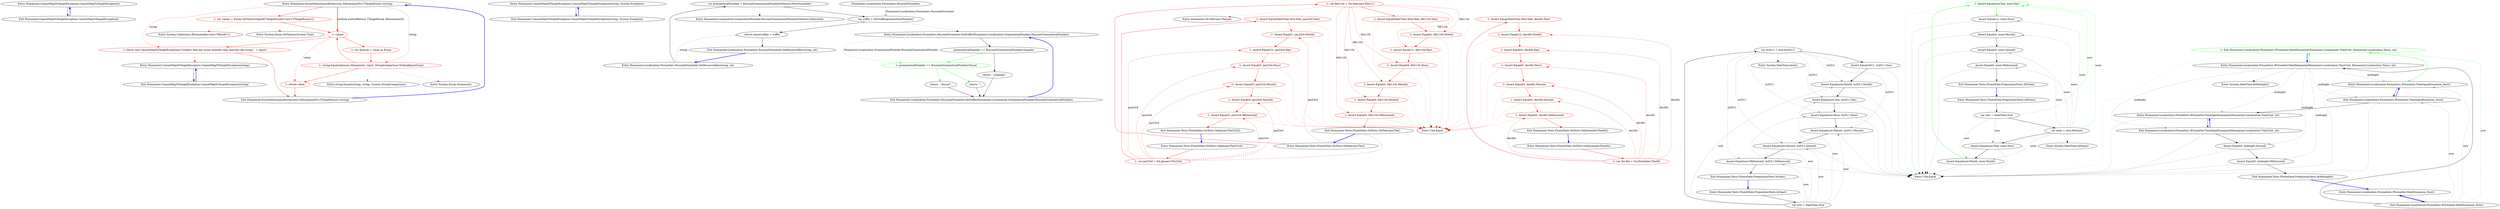 digraph  {
m0_13 [cluster="Humanizer.CannotMapToTargetException.CannotMapToTargetException()", file="EnumDehumanizeExtensions.cs", label="Entry Humanizer.CannotMapToTargetException.CannotMapToTargetException()", span="36-36"];
m0_14 [cluster="Humanizer.CannotMapToTargetException.CannotMapToTargetException()", file="EnumDehumanizeExtensions.cs", label="Exit Humanizer.CannotMapToTargetException.CannotMapToTargetException()", span="36-36"];
m0_0 [cluster="Humanizer.EnumDehumanizeExtensions.DehumanizeTo<TTargetEnum>(string)", file="EnumDehumanizeExtensions.cs", label="Entry Humanizer.EnumDehumanizeExtensions.DehumanizeTo<TTargetEnum>(string)", span="15-15"];
m0_1 [cluster="Humanizer.EnumDehumanizeExtensions.DehumanizeTo<TTargetEnum>(string)", color=red, community=0, file="EnumDehumanizeExtensions.cs", label="-1: var values = Enum.GetValues(typeof(TTargetEnum)).Cast<TTargetEnum>()", span="18-18"];
m0_4 [cluster="Humanizer.EnumDehumanizeExtensions.DehumanizeTo<TTargetEnum>(string)", color=red, community=0, file="EnumDehumanizeExtensions.cs", label="-1: string.Equals(@enum.Humanize(), input, StringComparison.OrdinalIgnoreCase)", span="23-23"];
m0_6 [cluster="Humanizer.EnumDehumanizeExtensions.DehumanizeTo<TTargetEnum>(string)", color=red, community=0, file="EnumDehumanizeExtensions.cs", label="-1: throw new CannotMapToTargetException(''Couldn't find any enum member that matches the string '' + input);", span="27-27"];
m0_2 [cluster="Humanizer.EnumDehumanizeExtensions.DehumanizeTo<TTargetEnum>(string)", color=red, community=0, file="EnumDehumanizeExtensions.cs", label="-1: values", span="20-20"];
m0_3 [cluster="Humanizer.EnumDehumanizeExtensions.DehumanizeTo<TTargetEnum>(string)", color=red, community=0, file="EnumDehumanizeExtensions.cs", label="-1: var @enum = value as Enum", span="22-22"];
m0_5 [cluster="Humanizer.EnumDehumanizeExtensions.DehumanizeTo<TTargetEnum>(string)", color=red, community=0, file="EnumDehumanizeExtensions.cs", label="-1: return value;", span="24-24"];
m0_7 [cluster="Humanizer.EnumDehumanizeExtensions.DehumanizeTo<TTargetEnum>(string)", file="EnumDehumanizeExtensions.cs", label="Exit Humanizer.EnumDehumanizeExtensions.DehumanizeTo<TTargetEnum>(string)", span="15-15"];
m0_16 [cluster="Humanizer.CannotMapToTargetException.CannotMapToTargetException(string, System.Exception)", file="EnumDehumanizeExtensions.cs", label="Entry Humanizer.CannotMapToTargetException.CannotMapToTargetException(string, System.Exception)", span="45-45"];
m0_17 [cluster="Humanizer.CannotMapToTargetException.CannotMapToTargetException(string, System.Exception)", file="EnumDehumanizeExtensions.cs", label="Exit Humanizer.CannotMapToTargetException.CannotMapToTargetException(string, System.Exception)", span="45-45"];
m0_8 [cluster="System.Enum.GetValues(System.Type)", file="EnumDehumanizeExtensions.cs", label="Entry System.Enum.GetValues(System.Type)", span="0-0"];
m0_9 [cluster="System.Collections.IEnumerable.Cast<TResult>()", file="EnumDehumanizeExtensions.cs", label="Entry System.Collections.IEnumerable.Cast<TResult>()", span="0-0"];
m0_10 [cluster="System.Enum.Humanize()", file="EnumDehumanizeExtensions.cs", label="Entry System.Enum.Humanize()", span="15-15"];
m0_12 [cluster="Humanizer.CannotMapToTargetException.CannotMapToTargetException(string)", file="EnumDehumanizeExtensions.cs", label="Entry Humanizer.CannotMapToTargetException.CannotMapToTargetException(string)", span="40-40"];
m0_15 [cluster="Humanizer.CannotMapToTargetException.CannotMapToTargetException(string)", file="EnumDehumanizeExtensions.cs", label="Exit Humanizer.CannotMapToTargetException.CannotMapToTargetException(string)", span="40-40"];
m0_11 [cluster="string.Equals(string, string, System.StringComparison)", file="EnumDehumanizeExtensions.cs", label="Entry string.Equals(string, string, System.StringComparison)", span="0-0"];
m1_7 [cluster="Humanizer.Localisation.GrammaticalNumber.RussianGrammaticalNumberDetector.Detect(int)", file="InTests.cs", label="Entry Humanizer.Localisation.GrammaticalNumber.RussianGrammaticalNumberDetector.Detect(int)", span="4-4"];
m1_2 [cluster="Humanizer.Localisation.Formatters.RussianFormatter.GetResourceKey(string, int)", file="InTests.cs", label="Entry Humanizer.Localisation.Formatters.RussianFormatter.GetResourceKey(string, int)", span="11-11"];
m1_4 [cluster="Humanizer.Localisation.Formatters.RussianFormatter.GetResourceKey(string, int)", file="InTests.cs", label="var suffix = GetSuffix(grammaticalNumber)", span="14-14"];
m1_3 [cluster="Humanizer.Localisation.Formatters.RussianFormatter.GetResourceKey(string, int)", file="InTests.cs", label="var grammaticalNumber = RussianGrammaticalNumberDetector.Detect(number)", span="13-13"];
m1_5 [cluster="Humanizer.Localisation.Formatters.RussianFormatter.GetResourceKey(string, int)", file="InTests.cs", label="return resourceKey + suffix;", span="15-15"];
m1_6 [cluster="Humanizer.Localisation.Formatters.RussianFormatter.GetResourceKey(string, int)", file="InTests.cs", label="Exit Humanizer.Localisation.Formatters.RussianFormatter.GetResourceKey(string, int)", span="11-11"];
m1_8 [cluster="Humanizer.Localisation.Formatters.RussianFormatter.GetSuffix(Humanizer.Localisation.GrammaticalNumber.RussianGrammaticalNumber)", file="InTests.cs", label="Entry Humanizer.Localisation.Formatters.RussianFormatter.GetSuffix(Humanizer.Localisation.GrammaticalNumber.RussianGrammaticalNumber)", span="18-18"];
m1_11 [cluster="Humanizer.Localisation.Formatters.RussianFormatter.GetSuffix(Humanizer.Localisation.GrammaticalNumber.RussianGrammaticalNumber)", color=green, community=0, file="InTests.cs", label="-1: grammaticalNumber == RussianGrammaticalNumber.Paucal", span="22-22"];
m1_9 [cluster="Humanizer.Localisation.Formatters.RussianFormatter.GetSuffix(Humanizer.Localisation.GrammaticalNumber.RussianGrammaticalNumber)", file="InTests.cs", label="grammaticalNumber == RussianGrammaticalNumber.Singular", span="20-20"];
m1_12 [cluster="Humanizer.Localisation.Formatters.RussianFormatter.GetSuffix(Humanizer.Localisation.GrammaticalNumber.RussianGrammaticalNumber)", file="InTests.cs", label="return ''_Paucal'';", span="23-23"];
m1_13 [cluster="Humanizer.Localisation.Formatters.RussianFormatter.GetSuffix(Humanizer.Localisation.GrammaticalNumber.RussianGrammaticalNumber)", file="InTests.cs", label="return '''';", span="24-24"];
m1_10 [cluster="Humanizer.Localisation.Formatters.RussianFormatter.GetSuffix(Humanizer.Localisation.GrammaticalNumber.RussianGrammaticalNumber)", file="InTests.cs", label="return ''_Singular'';", span="21-21"];
m1_14 [cluster="Humanizer.Localisation.Formatters.RussianFormatter.GetSuffix(Humanizer.Localisation.GrammaticalNumber.RussianGrammaticalNumber)", file="InTests.cs", label="Exit Humanizer.Localisation.Formatters.RussianFormatter.GetSuffix(Humanizer.Localisation.GrammaticalNumber.RussianGrammaticalNumber)", span="18-18"];
m1_15 [file="InTests.cs", label="Humanizer.Localisation.Formatters.RussianFormatter", span=""];
m4_31 [cluster="Humanizer.On.February.The(int)", file="OnTests.cs", label="Entry Humanizer.On.February.The(int)", span="280-280"];
m4_10 [cluster="Unk.Equal", file="OnTests.cs", label="Entry Unk.Equal", span=""];
m4_0 [cluster="Humanizer.Tests.FluentDate.OnTests.OnJanuaryThe23rd()", file="OnTests.cs", label="Entry Humanizer.Tests.FluentDate.OnTests.OnJanuaryThe23rd()", span="8-8"];
m4_1 [cluster="Humanizer.Tests.FluentDate.OnTests.OnJanuaryThe23rd()", color=red, community=0, file="OnTests.cs", label="-1: var jan23rd = On.January.The23rd", span="10-10"];
m4_2 [cluster="Humanizer.Tests.FluentDate.OnTests.OnJanuaryThe23rd()", color=red, community=0, file="OnTests.cs", label="-1: Assert.Equal(DateTime.Now.Year, jan23rd.Year)", span="11-11"];
m4_3 [cluster="Humanizer.Tests.FluentDate.OnTests.OnJanuaryThe23rd()", color=red, community=0, file="OnTests.cs", label="-1: Assert.Equal(1, jan23rd.Month)", span="12-12"];
m4_4 [cluster="Humanizer.Tests.FluentDate.OnTests.OnJanuaryThe23rd()", color=red, community=0, file="OnTests.cs", label="-1: Assert.Equal(23, jan23rd.Day)", span="13-13"];
m4_5 [cluster="Humanizer.Tests.FluentDate.OnTests.OnJanuaryThe23rd()", color=red, community=0, file="OnTests.cs", label="-1: Assert.Equal(0, jan23rd.Hour)", span="14-14"];
m4_6 [cluster="Humanizer.Tests.FluentDate.OnTests.OnJanuaryThe23rd()", color=red, community=0, file="OnTests.cs", label="-1: Assert.Equal(0, jan23rd.Minute)", span="15-15"];
m4_7 [cluster="Humanizer.Tests.FluentDate.OnTests.OnJanuaryThe23rd()", color=red, community=0, file="OnTests.cs", label="-1: Assert.Equal(0, jan23rd.Second)", span="16-16"];
m4_8 [cluster="Humanizer.Tests.FluentDate.OnTests.OnJanuaryThe23rd()", color=red, community=0, file="OnTests.cs", label="-1: Assert.Equal(0, jan23rd.Millisecond)", span="17-17"];
m4_9 [cluster="Humanizer.Tests.FluentDate.OnTests.OnJanuaryThe23rd()", file="OnTests.cs", label="Exit Humanizer.Tests.FluentDate.OnTests.OnJanuaryThe23rd()", span="8-8"];
m4_11 [cluster="Humanizer.Tests.FluentDate.OnTests.OnDecemberThe4th()", file="OnTests.cs", label="Entry Humanizer.Tests.FluentDate.OnTests.OnDecemberThe4th()", span="21-21"];
m4_12 [cluster="Humanizer.Tests.FluentDate.OnTests.OnDecemberThe4th()", color=red, community=0, file="OnTests.cs", label="-1: var dec4th = On.December.The4th", span="23-23"];
m4_13 [cluster="Humanizer.Tests.FluentDate.OnTests.OnDecemberThe4th()", color=red, community=0, file="OnTests.cs", label="-1: Assert.Equal(DateTime.Now.Year, dec4th.Year)", span="24-24"];
m4_14 [cluster="Humanizer.Tests.FluentDate.OnTests.OnDecemberThe4th()", color=red, community=0, file="OnTests.cs", label="-1: Assert.Equal(12, dec4th.Month)", span="25-25"];
m4_15 [cluster="Humanizer.Tests.FluentDate.OnTests.OnDecemberThe4th()", color=red, community=0, file="OnTests.cs", label="-1: Assert.Equal(4, dec4th.Day)", span="26-26"];
m4_16 [cluster="Humanizer.Tests.FluentDate.OnTests.OnDecemberThe4th()", color=red, community=0, file="OnTests.cs", label="-1: Assert.Equal(0, dec4th.Hour)", span="27-27"];
m4_17 [cluster="Humanizer.Tests.FluentDate.OnTests.OnDecemberThe4th()", color=red, community=0, file="OnTests.cs", label="-1: Assert.Equal(0, dec4th.Minute)", span="28-28"];
m4_18 [cluster="Humanizer.Tests.FluentDate.OnTests.OnDecemberThe4th()", color=red, community=0, file="OnTests.cs", label="-1: Assert.Equal(0, dec4th.Second)", span="29-29"];
m4_19 [cluster="Humanizer.Tests.FluentDate.OnTests.OnDecemberThe4th()", color=red, community=0, file="OnTests.cs", label="-1: Assert.Equal(0, dec4th.Millisecond)", span="30-30"];
m4_20 [cluster="Humanizer.Tests.FluentDate.OnTests.OnDecemberThe4th()", file="OnTests.cs", label="Exit Humanizer.Tests.FluentDate.OnTests.OnDecemberThe4th()", span="21-21"];
m4_21 [cluster="Humanizer.Tests.FluentDate.OnTests.OnFebruaryThe()", file="OnTests.cs", label="Entry Humanizer.Tests.FluentDate.OnTests.OnFebruaryThe()", span="34-34"];
m4_22 [cluster="Humanizer.Tests.FluentDate.OnTests.OnFebruaryThe()", color=red, community=0, file="OnTests.cs", label="-1: var feb11th = On.February.The(11)", span="36-36"];
m4_23 [cluster="Humanizer.Tests.FluentDate.OnTests.OnFebruaryThe()", color=red, community=0, file="OnTests.cs", label="-1: Assert.Equal(DateTime.Now.Year, feb11th.Year)", span="37-37"];
m4_24 [cluster="Humanizer.Tests.FluentDate.OnTests.OnFebruaryThe()", color=red, community=0, file="OnTests.cs", label="-1: Assert.Equal(2, feb11th.Month)", span="38-38"];
m4_25 [cluster="Humanizer.Tests.FluentDate.OnTests.OnFebruaryThe()", color=red, community=0, file="OnTests.cs", label="-1: Assert.Equal(11, feb11th.Day)", span="39-39"];
m4_26 [cluster="Humanizer.Tests.FluentDate.OnTests.OnFebruaryThe()", color=red, community=0, file="OnTests.cs", label="-1: Assert.Equal(0, feb11th.Hour)", span="40-40"];
m4_27 [cluster="Humanizer.Tests.FluentDate.OnTests.OnFebruaryThe()", color=red, community=0, file="OnTests.cs", label="-1: Assert.Equal(0, feb11th.Minute)", span="41-41"];
m4_28 [cluster="Humanizer.Tests.FluentDate.OnTests.OnFebruaryThe()", color=red, community=0, file="OnTests.cs", label="-1: Assert.Equal(0, feb11th.Second)", span="42-42"];
m4_29 [cluster="Humanizer.Tests.FluentDate.OnTests.OnFebruaryThe()", color=red, community=0, file="OnTests.cs", label="-1: Assert.Equal(0, feb11th.Millisecond)", span="43-43"];
m4_30 [cluster="Humanizer.Tests.FluentDate.OnTests.OnFebruaryThe()", file="OnTests.cs", label="Exit Humanizer.Tests.FluentDate.OnTests.OnFebruaryThe()", span="34-34"];
m5_36 [cluster="System.DateTime.In(int)", file="PrepositionTests.cs", label="Entry System.DateTime.In(int)", span="36-36"];
m5_25 [cluster="Humanizer.Tests.FluentDate.PrepositionTests.InYear()", file="PrepositionTests.cs", label="Entry Humanizer.Tests.FluentDate.PrepositionTests.InYear()", span="36-36"];
m5_29 [cluster="Humanizer.Tests.FluentDate.PrepositionTests.InYear()", file="PrepositionTests.cs", label="Assert.Equal(now.Month, in2011.Month)", span="41-41"];
m5_30 [cluster="Humanizer.Tests.FluentDate.PrepositionTests.InYear()", file="PrepositionTests.cs", label="Assert.Equal(now.Day, in2011.Day)", span="42-42"];
m5_31 [cluster="Humanizer.Tests.FluentDate.PrepositionTests.InYear()", file="PrepositionTests.cs", label="Assert.Equal(now.Hour, in2011.Hour)", span="43-43"];
m5_32 [cluster="Humanizer.Tests.FluentDate.PrepositionTests.InYear()", file="PrepositionTests.cs", label="Assert.Equal(now.Minute, in2011.Minute)", span="44-44"];
m5_33 [cluster="Humanizer.Tests.FluentDate.PrepositionTests.InYear()", file="PrepositionTests.cs", label="Assert.Equal(now.Second, in2011.Second)", span="45-45"];
m5_34 [cluster="Humanizer.Tests.FluentDate.PrepositionTests.InYear()", file="PrepositionTests.cs", label="Assert.Equal(now.Millisecond, in2011.Millisecond)", span="46-46"];
m5_28 [cluster="Humanizer.Tests.FluentDate.PrepositionTests.InYear()", file="PrepositionTests.cs", label="Assert.Equal(2011, in2011.Year)", span="40-40"];
m5_26 [cluster="Humanizer.Tests.FluentDate.PrepositionTests.InYear()", file="PrepositionTests.cs", label="var now = DateTime.Now", span="38-38"];
m5_27 [cluster="Humanizer.Tests.FluentDate.PrepositionTests.InYear()", file="PrepositionTests.cs", label="var in2011 = now.In(2011)", span="39-39"];
m5_35 [cluster="Humanizer.Tests.FluentDate.PrepositionTests.InYear()", file="PrepositionTests.cs", label="Exit Humanizer.Tests.FluentDate.PrepositionTests.InYear()", span="36-36"];
m5_0 [cluster="Humanizer.Localisation.Formatters.IFormatter.DateHumanize_Now()", file="PrepositionTests.cs", label="Entry Humanizer.Localisation.Formatters.IFormatter.DateHumanize_Now()", span="13-13"];
m5_3 [cluster="Humanizer.Localisation.Formatters.IFormatter.DateHumanize(Humanizer.Localisation.TimeUnit, Humanizer.Localisation.Tense, int)", color=green, community=0, file="PrepositionTests.cs", label="-1: Exit Humanizer.Localisation.Formatters.IFormatter.DateHumanize(Humanizer.Localisation.TimeUnit, Humanizer.Localisation.Tense, int)", span="22-22"];
m5_1 [cluster="Humanizer.Localisation.Formatters.IFormatter.DateHumanize_Now()", file="PrepositionTests.cs", label="Exit Humanizer.Localisation.Formatters.IFormatter.DateHumanize_Now()", span="13-13"];
m5_2 [cluster="Humanizer.Localisation.Formatters.IFormatter.DateHumanize(Humanizer.Localisation.TimeUnit, Humanizer.Localisation.Tense, int)", file="PrepositionTests.cs", label="Entry Humanizer.Localisation.Formatters.IFormatter.DateHumanize(Humanizer.Localisation.TimeUnit, Humanizer.Localisation.Tense, int)", span="22-22"];
m5_4 [cluster="Humanizer.Localisation.Formatters.IFormatter.TimeSpanHumanize_Zero()", file="PrepositionTests.cs", label="Entry Humanizer.Localisation.Formatters.IFormatter.TimeSpanHumanize_Zero()", span="28-28"];
m5_5 [cluster="Humanizer.Localisation.Formatters.IFormatter.TimeSpanHumanize_Zero()", file="PrepositionTests.cs", label="Exit Humanizer.Localisation.Formatters.IFormatter.TimeSpanHumanize_Zero()", span="28-28"];
m5_6 [cluster="Humanizer.Localisation.Formatters.IFormatter.TimeSpanHumanize(Humanizer.Localisation.TimeUnit, int)", file="PrepositionTests.cs", label="Entry Humanizer.Localisation.Formatters.IFormatter.TimeSpanHumanize(Humanizer.Localisation.TimeUnit, int)", span="36-36"];
m5_7 [cluster="Humanizer.Localisation.Formatters.IFormatter.TimeSpanHumanize(Humanizer.Localisation.TimeUnit, int)", file="PrepositionTests.cs", label="Exit Humanizer.Localisation.Formatters.IFormatter.TimeSpanHumanize(Humanizer.Localisation.TimeUnit, int)", span="36-36"];
m5_8 [cluster="Humanizer.Tests.FluentDate.PrepositionTests.AtMidnight()", file="PrepositionTests.cs", label="Assert.Equal(0, midnight.Second)", span="17-17"];
m5_9 [cluster="Humanizer.Tests.FluentDate.PrepositionTests.AtMidnight()", file="PrepositionTests.cs", label="Assert.Equal(0, midnight.Millisecond)", span="18-18"];
m5_10 [cluster="Humanizer.Tests.FluentDate.PrepositionTests.AtMidnight()", file="PrepositionTests.cs", label="Exit Humanizer.Tests.FluentDate.PrepositionTests.AtMidnight()", span="8-8"];
m5_24 [cluster="System.DateTime.AtNoon()", file="PrepositionTests.cs", label="Entry System.DateTime.AtNoon()", span="25-25"];
m5_12 [cluster="Unk.Equal", file="PrepositionTests.cs", label="Entry Unk.Equal", span=""];
m5_13 [cluster="Humanizer.Tests.FluentDate.PrepositionTests.AtNoon()", file="PrepositionTests.cs", label="Entry Humanizer.Tests.FluentDate.PrepositionTests.AtNoon()", span="22-22"];
m5_18 [cluster="Humanizer.Tests.FluentDate.PrepositionTests.AtNoon()", color=green, community=0, file="PrepositionTests.cs", label="-1: Assert.Equal(now.Day, noon.Day)", span="28-28"];
m5_14 [cluster="Humanizer.Tests.FluentDate.PrepositionTests.AtNoon()", file="PrepositionTests.cs", label="var now = DateTime.Now", span="24-24"];
m5_15 [cluster="Humanizer.Tests.FluentDate.PrepositionTests.AtNoon()", file="PrepositionTests.cs", label="var noon = now.AtNoon()", span="25-25"];
m5_17 [cluster="Humanizer.Tests.FluentDate.PrepositionTests.AtNoon()", file="PrepositionTests.cs", label="Assert.Equal(now.Month, noon.Month)", span="27-27"];
m5_19 [cluster="Humanizer.Tests.FluentDate.PrepositionTests.AtNoon()", file="PrepositionTests.cs", label="Assert.Equal(12, noon.Hour)", span="29-29"];
m5_16 [cluster="Humanizer.Tests.FluentDate.PrepositionTests.AtNoon()", file="PrepositionTests.cs", label="Assert.Equal(now.Year, noon.Year)", span="26-26"];
m5_20 [cluster="Humanizer.Tests.FluentDate.PrepositionTests.AtNoon()", file="PrepositionTests.cs", label="Assert.Equal(0, noon.Minute)", span="30-30"];
m5_21 [cluster="Humanizer.Tests.FluentDate.PrepositionTests.AtNoon()", file="PrepositionTests.cs", label="Assert.Equal(0, noon.Second)", span="31-31"];
m5_22 [cluster="Humanizer.Tests.FluentDate.PrepositionTests.AtNoon()", file="PrepositionTests.cs", label="Assert.Equal(0, noon.Millisecond)", span="32-32"];
m5_23 [cluster="Humanizer.Tests.FluentDate.PrepositionTests.AtNoon()", file="PrepositionTests.cs", label="Exit Humanizer.Tests.FluentDate.PrepositionTests.AtNoon()", span="22-22"];
m5_11 [cluster="System.DateTime.AtMidnight()", file="PrepositionTests.cs", label="Entry System.DateTime.AtMidnight()", span="15-15"];
m0_13 -> m0_14  [key=0, style=solid];
m0_14 -> m0_13  [color=blue, key=0, style=bold];
m0_0 -> m0_1  [color=red, key=0, style=solid];
m0_0 -> m0_4  [color=red, key=1, label=string, style=dashed];
m0_0 -> m0_6  [color=red, key=1, label=string, style=dashed];
m0_0 -> m0_2  [color=red, key=3, label="method methodReturn TTargetEnum DehumanizeTo", style=bold];
m0_1 -> m0_2  [color=red, key=0, style=solid];
m0_1 -> m0_8  [color=red, key=2, style=dotted];
m0_1 -> m0_9  [color=red, key=2, style=dotted];
m0_4 -> m0_5  [color=red, key=0, style=solid];
m0_4 -> m0_2  [color=red, key=0, style=solid];
m0_4 -> m0_10  [color=red, key=2, style=dotted];
m0_4 -> m0_11  [color=red, key=2, style=dotted];
m0_6 -> m0_7  [color=red, key=0, style=solid];
m0_6 -> m0_12  [color=red, key=2, style=dotted];
m0_2 -> m0_3  [color=red, key=0, style=solid];
m0_2 -> m0_6  [color=red, key=0, style=solid];
m0_2 -> m0_5  [color=red, key=1, label=value, style=dashed];
m0_3 -> m0_4  [color=red, key=0, style=solid];
m0_5 -> m0_7  [color=red, key=0, style=solid];
m0_7 -> m0_0  [color=blue, key=0, style=bold];
m0_16 -> m0_17  [key=0, style=solid];
m0_17 -> m0_16  [color=blue, key=0, style=bold];
m0_12 -> m0_15  [key=0, style=solid];
m0_15 -> m0_12  [color=blue, key=0, style=bold];
m1_2 -> m1_3  [key=0, style=solid];
m1_2 -> m1_5  [color=darkseagreen4, key=1, label=string, style=dashed];
m1_4 -> m1_8  [key=2, style=dotted];
m1_4 -> m1_5  [key=0, style=solid];
m1_3 -> m1_4  [key=0, style=solid];
m1_3 -> m1_7  [key=2, style=dotted];
m1_5 -> m1_6  [key=0, style=solid];
m1_6 -> m1_2  [color=blue, key=0, style=bold];
m1_8 -> m1_11  [color=green, key=1, label="Humanizer.Localisation.GrammaticalNumber.RussianGrammaticalNumber", style=dashed];
m1_8 -> m1_9  [key=0, style=solid];
m1_11 -> m1_12  [color=green, key=0, style=solid];
m1_11 -> m1_13  [color=green, key=0, style=solid];
m1_9 -> m1_11  [color=green, key=0, style=solid];
m1_9 -> m1_10  [key=0, style=solid];
m1_12 -> m1_14  [key=0, style=solid];
m1_13 -> m1_14  [key=0, style=solid];
m1_10 -> m1_14  [key=0, style=solid];
m1_14 -> m1_8  [color=blue, key=0, style=bold];
m1_15 -> m1_4  [color=darkseagreen4, key=1, label="Humanizer.Localisation.Formatters.RussianFormatter", style=dashed];
m4_0 -> m4_1  [color=red, key=0, style=solid];
m4_1 -> m4_2  [color=red, key=0, style=solid];
m4_1 -> m4_3  [color=red, key=1, label=jan23rd, style=dashed];
m4_1 -> m4_4  [color=red, key=1, label=jan23rd, style=dashed];
m4_1 -> m4_5  [color=red, key=1, label=jan23rd, style=dashed];
m4_1 -> m4_6  [color=red, key=1, label=jan23rd, style=dashed];
m4_1 -> m4_7  [color=red, key=1, label=jan23rd, style=dashed];
m4_1 -> m4_8  [color=red, key=1, label=jan23rd, style=dashed];
m4_2 -> m4_3  [color=red, key=0, style=solid];
m4_2 -> m4_10  [color=red, key=2, style=dotted];
m4_3 -> m4_4  [color=red, key=0, style=solid];
m4_3 -> m4_10  [color=red, key=2, style=dotted];
m4_4 -> m4_5  [color=red, key=0, style=solid];
m4_4 -> m4_10  [color=red, key=2, style=dotted];
m4_5 -> m4_6  [color=red, key=0, style=solid];
m4_5 -> m4_10  [color=red, key=2, style=dotted];
m4_6 -> m4_7  [color=red, key=0, style=solid];
m4_6 -> m4_10  [color=red, key=2, style=dotted];
m4_7 -> m4_8  [color=red, key=0, style=solid];
m4_7 -> m4_10  [color=red, key=2, style=dotted];
m4_8 -> m4_9  [color=red, key=0, style=solid];
m4_8 -> m4_10  [color=red, key=2, style=dotted];
m4_9 -> m4_0  [color=blue, key=0, style=bold];
m4_11 -> m4_12  [color=red, key=0, style=solid];
m4_12 -> m4_13  [color=red, key=0, style=solid];
m4_12 -> m4_14  [color=red, key=1, label=dec4th, style=dashed];
m4_12 -> m4_15  [color=red, key=1, label=dec4th, style=dashed];
m4_12 -> m4_16  [color=red, key=1, label=dec4th, style=dashed];
m4_12 -> m4_17  [color=red, key=1, label=dec4th, style=dashed];
m4_12 -> m4_18  [color=red, key=1, label=dec4th, style=dashed];
m4_12 -> m4_19  [color=red, key=1, label=dec4th, style=dashed];
m4_13 -> m4_14  [color=red, key=0, style=solid];
m4_13 -> m4_10  [color=red, key=2, style=dotted];
m4_14 -> m4_15  [color=red, key=0, style=solid];
m4_14 -> m4_10  [color=red, key=2, style=dotted];
m4_15 -> m4_16  [color=red, key=0, style=solid];
m4_15 -> m4_10  [color=red, key=2, style=dotted];
m4_16 -> m4_17  [color=red, key=0, style=solid];
m4_16 -> m4_10  [color=red, key=2, style=dotted];
m4_17 -> m4_18  [color=red, key=0, style=solid];
m4_17 -> m4_10  [color=red, key=2, style=dotted];
m4_18 -> m4_19  [color=red, key=0, style=solid];
m4_18 -> m4_10  [color=red, key=2, style=dotted];
m4_19 -> m4_20  [color=red, key=0, style=solid];
m4_19 -> m4_10  [color=red, key=2, style=dotted];
m4_20 -> m4_11  [color=blue, key=0, style=bold];
m4_21 -> m4_22  [color=red, key=0, style=solid];
m4_22 -> m4_23  [color=red, key=0, style=solid];
m4_22 -> m4_31  [color=red, key=2, style=dotted];
m4_22 -> m4_24  [color=red, key=1, label=feb11th, style=dashed];
m4_22 -> m4_25  [color=red, key=1, label=feb11th, style=dashed];
m4_22 -> m4_26  [color=red, key=1, label=feb11th, style=dashed];
m4_22 -> m4_27  [color=red, key=1, label=feb11th, style=dashed];
m4_22 -> m4_28  [color=red, key=1, label=feb11th, style=dashed];
m4_22 -> m4_29  [color=red, key=1, label=feb11th, style=dashed];
m4_23 -> m4_24  [color=red, key=0, style=solid];
m4_23 -> m4_10  [color=red, key=2, style=dotted];
m4_24 -> m4_25  [color=red, key=0, style=solid];
m4_24 -> m4_10  [color=red, key=2, style=dotted];
m4_25 -> m4_26  [color=red, key=0, style=solid];
m4_25 -> m4_10  [color=red, key=2, style=dotted];
m4_26 -> m4_27  [color=red, key=0, style=solid];
m4_26 -> m4_10  [color=red, key=2, style=dotted];
m4_27 -> m4_28  [color=red, key=0, style=solid];
m4_27 -> m4_10  [color=red, key=2, style=dotted];
m4_28 -> m4_29  [color=red, key=0, style=solid];
m4_28 -> m4_10  [color=red, key=2, style=dotted];
m4_29 -> m4_30  [color=red, key=0, style=solid];
m4_29 -> m4_10  [color=red, key=2, style=dotted];
m4_30 -> m4_21  [color=blue, key=0, style=bold];
m5_25 -> m5_26  [key=0, style=solid];
m5_29 -> m5_12  [key=2, style=dotted];
m5_29 -> m5_30  [key=0, style=solid];
m5_30 -> m5_12  [key=2, style=dotted];
m5_30 -> m5_31  [key=0, style=solid];
m5_31 -> m5_12  [key=2, style=dotted];
m5_31 -> m5_32  [key=0, style=solid];
m5_32 -> m5_12  [key=2, style=dotted];
m5_32 -> m5_33  [key=0, style=solid];
m5_33 -> m5_12  [key=2, style=dotted];
m5_33 -> m5_34  [key=0, style=solid];
m5_34 -> m5_12  [key=2, style=dotted];
m5_34 -> m5_35  [key=0, style=solid];
m5_28 -> m5_12  [key=2, style=dotted];
m5_28 -> m5_29  [key=0, style=solid];
m5_26 -> m5_29  [color=darkseagreen4, key=1, label=now, style=dashed];
m5_26 -> m5_30  [color=darkseagreen4, key=1, label=now, style=dashed];
m5_26 -> m5_31  [color=darkseagreen4, key=1, label=now, style=dashed];
m5_26 -> m5_32  [color=darkseagreen4, key=1, label=now, style=dashed];
m5_26 -> m5_33  [color=darkseagreen4, key=1, label=now, style=dashed];
m5_26 -> m5_34  [color=darkseagreen4, key=1, label=now, style=dashed];
m5_26 -> m5_27  [key=0, style=solid];
m5_27 -> m5_29  [color=darkseagreen4, key=1, label=in2011, style=dashed];
m5_27 -> m5_30  [color=darkseagreen4, key=1, label=in2011, style=dashed];
m5_27 -> m5_31  [color=darkseagreen4, key=1, label=in2011, style=dashed];
m5_27 -> m5_32  [color=darkseagreen4, key=1, label=in2011, style=dashed];
m5_27 -> m5_33  [color=darkseagreen4, key=1, label=in2011, style=dashed];
m5_27 -> m5_34  [color=darkseagreen4, key=1, label=in2011, style=dashed];
m5_27 -> m5_28  [key=0, style=solid];
m5_27 -> m5_36  [key=2, style=dotted];
m5_35 -> m5_25  [color=blue, key=0, style=bold];
m5_0 -> m5_1  [key=0, style=solid];
m5_3 -> m5_4  [color=green, key=0, style=solid];
m5_3 -> m5_12  [color=green, key=2, style=dotted];
m5_3 -> m5_2  [color=blue, key=0, style=bold];
m5_1 -> m5_3  [color=green, key=1, label=now, style=dashed];
m5_1 -> m5_2  [key=0, style=solid];
m5_1 -> m5_4  [color=darkseagreen4, key=1, label=now, style=dashed];
m5_1 -> m5_5  [color=darkseagreen4, key=1, label=now, style=dashed];
m5_1 -> m5_0  [color=blue, key=0, style=bold];
m5_2 -> m5_3  [color=green, key=0, style=solid];
m5_2 -> m5_11  [key=2, style=dotted];
m5_2 -> m5_4  [color=darkseagreen4, key=1, label=midnight, style=dashed];
m5_2 -> m5_5  [color=darkseagreen4, key=1, label=midnight, style=dashed];
m5_2 -> m5_6  [color=darkseagreen4, key=1, label=midnight, style=dashed];
m5_2 -> m5_7  [color=darkseagreen4, key=1, label=midnight, style=dashed];
m5_2 -> m5_8  [color=darkseagreen4, key=1, label=midnight, style=dashed];
m5_2 -> m5_9  [color=darkseagreen4, key=1, label=midnight, style=dashed];
m5_4 -> m5_5  [key=0, style=solid];
m5_4 -> m5_12  [key=2, style=dotted];
m5_5 -> m5_12  [key=2, style=dotted];
m5_5 -> m5_6  [key=0, style=solid];
m5_5 -> m5_4  [color=blue, key=0, style=bold];
m5_6 -> m5_12  [key=2, style=dotted];
m5_6 -> m5_7  [key=0, style=solid];
m5_7 -> m5_12  [key=2, style=dotted];
m5_7 -> m5_8  [key=0, style=solid];
m5_7 -> m5_6  [color=blue, key=0, style=bold];
m5_8 -> m5_12  [key=2, style=dotted];
m5_8 -> m5_9  [key=0, style=solid];
m5_9 -> m5_12  [key=2, style=dotted];
m5_9 -> m5_10  [key=0, style=solid];
m5_10 -> m5_0  [color=blue, key=0, style=bold];
m5_13 -> m5_14  [key=0, style=solid];
m5_18 -> m5_19  [color=green, key=0, style=solid];
m5_18 -> m5_12  [color=green, key=2, style=dotted];
m5_14 -> m5_18  [color=green, key=1, label=now, style=dashed];
m5_14 -> m5_15  [key=0, style=solid];
m5_14 -> m5_16  [color=darkseagreen4, key=1, label=now, style=dashed];
m5_14 -> m5_17  [color=darkseagreen4, key=1, label=now, style=dashed];
m5_15 -> m5_18  [color=green, key=1, label=noon, style=dashed];
m5_15 -> m5_16  [key=0, style=solid];
m5_15 -> m5_24  [key=2, style=dotted];
m5_15 -> m5_17  [color=darkseagreen4, key=1, label=noon, style=dashed];
m5_15 -> m5_19  [color=darkseagreen4, key=1, label=noon, style=dashed];
m5_15 -> m5_20  [color=darkseagreen4, key=1, label=noon, style=dashed];
m5_15 -> m5_21  [color=darkseagreen4, key=1, label=noon, style=dashed];
m5_15 -> m5_22  [color=darkseagreen4, key=1, label=noon, style=dashed];
m5_17 -> m5_18  [color=green, key=0, style=solid];
m5_17 -> m5_12  [key=2, style=dotted];
m5_19 -> m5_12  [key=2, style=dotted];
m5_19 -> m5_20  [key=0, style=solid];
m5_16 -> m5_12  [key=2, style=dotted];
m5_16 -> m5_17  [key=0, style=solid];
m5_20 -> m5_12  [key=2, style=dotted];
m5_20 -> m5_21  [key=0, style=solid];
m5_21 -> m5_12  [key=2, style=dotted];
m5_21 -> m5_22  [key=0, style=solid];
m5_22 -> m5_12  [key=2, style=dotted];
m5_22 -> m5_23  [key=0, style=solid];
m5_23 -> m5_13  [color=blue, key=0, style=bold];
}
